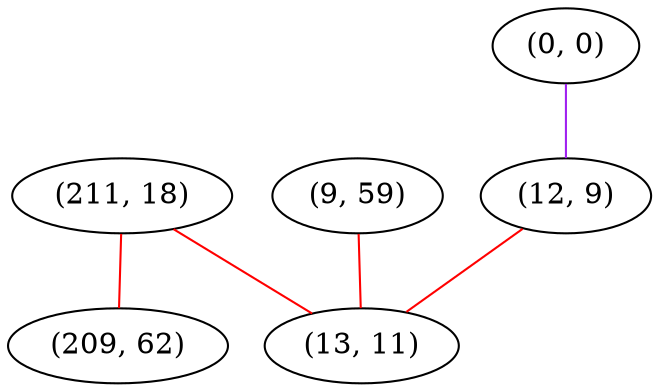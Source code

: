 graph "" {
"(211, 18)";
"(9, 59)";
"(209, 62)";
"(0, 0)";
"(12, 9)";
"(13, 11)";
"(211, 18)" -- "(209, 62)"  [color=red, key=0, weight=1];
"(211, 18)" -- "(13, 11)"  [color=red, key=0, weight=1];
"(9, 59)" -- "(13, 11)"  [color=red, key=0, weight=1];
"(0, 0)" -- "(12, 9)"  [color=purple, key=0, weight=4];
"(12, 9)" -- "(13, 11)"  [color=red, key=0, weight=1];
}
